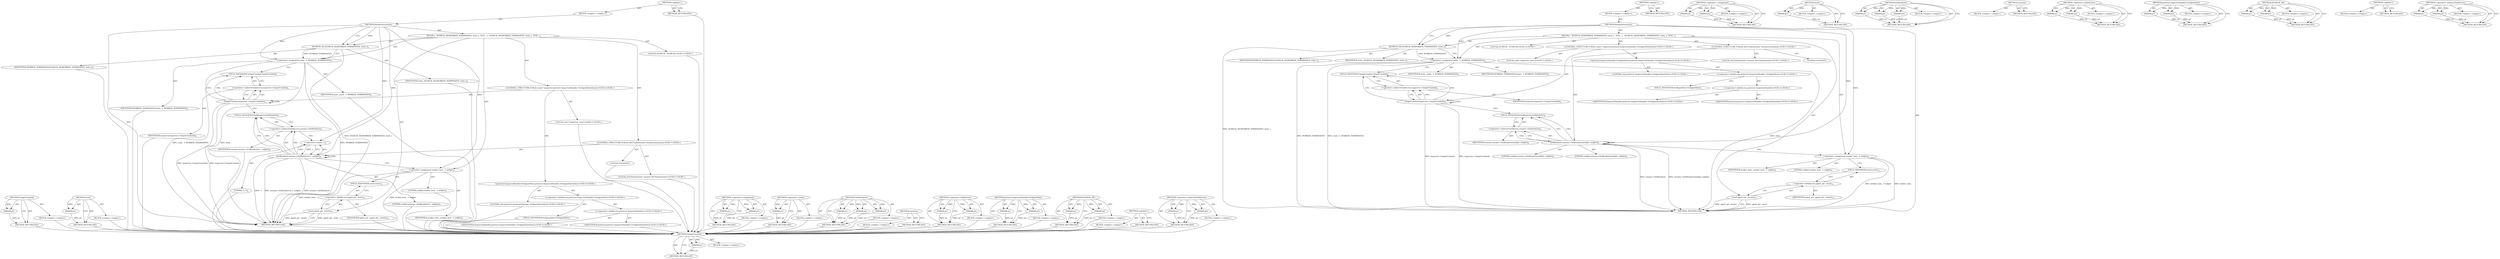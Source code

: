 digraph "&lt;operator&gt;.indirectFieldAccess" {
vulnerable_91 [label=<(METHOD,TargetCrashed)>];
vulnerable_92 [label=<(PARAM,p1)>];
vulnerable_93 [label=<(BLOCK,&lt;empty&gt;,&lt;empty&gt;)>];
vulnerable_94 [label=<(METHOD_RETURN,ANY)>];
vulnerable_6 [label=<(METHOD,&lt;global&gt;)<SUB>1</SUB>>];
vulnerable_7 [label=<(BLOCK,&lt;empty&gt;,&lt;empty&gt;)<SUB>1</SUB>>];
vulnerable_8 [label=<(METHOD,WorkerDestroyed)<SUB>1</SUB>>];
vulnerable_9 [label=<(BLOCK,{
  DCHECK_NE(WORKER_TERMINATED, state_);
  DCH...,{
  DCHECK_NE(WORKER_TERMINATED, state_);
  DCH...)<SUB>1</SUB>>];
vulnerable_10 [label=<(DCHECK_NE,DCHECK_NE(WORKER_TERMINATED, state_))<SUB>2</SUB>>];
vulnerable_11 [label=<(IDENTIFIER,WORKER_TERMINATED,DCHECK_NE(WORKER_TERMINATED, state_))<SUB>2</SUB>>];
vulnerable_12 [label=<(IDENTIFIER,state_,DCHECK_NE(WORKER_TERMINATED, state_))<SUB>2</SUB>>];
vulnerable_13 [label="<(LOCAL,DCHECK : DCHECK)<SUB>3</SUB>>"];
vulnerable_14 [label=<(&lt;operator&gt;.assignment,state_ = WORKER_TERMINATED)<SUB>4</SUB>>];
vulnerable_15 [label=<(IDENTIFIER,state_,state_ = WORKER_TERMINATED)<SUB>4</SUB>>];
vulnerable_16 [label=<(IDENTIFIER,WORKER_TERMINATED,state_ = WORKER_TERMINATED)<SUB>4</SUB>>];
vulnerable_17 [label="<(CONTROL_STRUCTURE,FOR,for (auto* inspector:protocol::InspectorHandler::ForAgentHost(this)))<SUB>5</SUB>>"];
vulnerable_18 [label="<(protocol.InspectorHandler.ForAgentHost,protocol::InspectorHandler::ForAgentHost(this))<SUB>5</SUB>>"];
vulnerable_19 [label="<(&lt;operator&gt;.fieldAccess,protocol::InspectorHandler::ForAgentHost)<SUB>5</SUB>>"];
vulnerable_20 [label="<(&lt;operator&gt;.fieldAccess,protocol::InspectorHandler)<SUB>5</SUB>>"];
vulnerable_21 [label="<(IDENTIFIER,protocol,protocol::InspectorHandler::ForAgentHost(this))<SUB>5</SUB>>"];
vulnerable_22 [label="<(IDENTIFIER,InspectorHandler,protocol::InspectorHandler::ForAgentHost(this))<SUB>5</SUB>>"];
vulnerable_23 [label=<(FIELD_IDENTIFIER,ForAgentHost,ForAgentHost)<SUB>5</SUB>>];
vulnerable_24 [label="<(LITERAL,this,protocol::InspectorHandler::ForAgentHost(this))<SUB>5</SUB>>"];
vulnerable_25 [label="<(LOCAL,auto* inspector: auto*)<SUB>5</SUB>>"];
vulnerable_26 [label=<(TargetCrashed,inspector-&gt;TargetCrashed())<SUB>6</SUB>>];
vulnerable_27 [label=<(&lt;operator&gt;.indirectFieldAccess,inspector-&gt;TargetCrashed)<SUB>6</SUB>>];
vulnerable_28 [label=<(IDENTIFIER,inspector,inspector-&gt;TargetCrashed())<SUB>6</SUB>>];
vulnerable_29 [label=<(FIELD_IDENTIFIER,TargetCrashed,TargetCrashed)<SUB>6</SUB>>];
vulnerable_30 [label="<(CONTROL_STRUCTURE,FOR,for (DevToolsSession* session:sessions()))<SUB>7</SUB>>"];
vulnerable_31 [label=<(sessions,sessions())<SUB>7</SUB>>];
vulnerable_32 [label="<(LOCAL,DevToolsSession* session: DevToolsSession*)<SUB>7</SUB>>"];
vulnerable_33 [label=<(SetRenderer,session-&gt;SetRenderer(nullptr, nullptr))<SUB>8</SUB>>];
vulnerable_34 [label=<(&lt;operator&gt;.indirectFieldAccess,session-&gt;SetRenderer)<SUB>8</SUB>>];
vulnerable_35 [label=<(IDENTIFIER,session,session-&gt;SetRenderer(nullptr, nullptr))<SUB>8</SUB>>];
vulnerable_36 [label=<(FIELD_IDENTIFIER,SetRenderer,SetRenderer)<SUB>8</SUB>>];
vulnerable_37 [label=<(LITERAL,nullptr,session-&gt;SetRenderer(nullptr, nullptr))<SUB>8</SUB>>];
vulnerable_38 [label=<(LITERAL,nullptr,session-&gt;SetRenderer(nullptr, nullptr))<SUB>8</SUB>>];
vulnerable_39 [label=<(&lt;operator&gt;.assignment,worker_host_ = nullptr)<SUB>9</SUB>>];
vulnerable_40 [label=<(IDENTIFIER,worker_host_,worker_host_ = nullptr)<SUB>9</SUB>>];
vulnerable_41 [label=<(LITERAL,nullptr,worker_host_ = nullptr)<SUB>9</SUB>>];
vulnerable_42 [label=<(reset,agent_ptr_.reset())<SUB>10</SUB>>];
vulnerable_43 [label=<(&lt;operator&gt;.fieldAccess,agent_ptr_.reset)<SUB>10</SUB>>];
vulnerable_44 [label=<(IDENTIFIER,agent_ptr_,agent_ptr_.reset())<SUB>10</SUB>>];
vulnerable_45 [label=<(FIELD_IDENTIFIER,reset,reset)<SUB>10</SUB>>];
vulnerable_46 [label=<(METHOD_RETURN,void)<SUB>1</SUB>>];
vulnerable_48 [label=<(METHOD_RETURN,ANY)<SUB>1</SUB>>];
vulnerable_76 [label=<(METHOD,&lt;operator&gt;.assignment)>];
vulnerable_77 [label=<(PARAM,p1)>];
vulnerable_78 [label=<(PARAM,p2)>];
vulnerable_79 [label=<(BLOCK,&lt;empty&gt;,&lt;empty&gt;)>];
vulnerable_80 [label=<(METHOD_RETURN,ANY)>];
vulnerable_109 [label=<(METHOD,reset)>];
vulnerable_110 [label=<(PARAM,p1)>];
vulnerable_111 [label=<(BLOCK,&lt;empty&gt;,&lt;empty&gt;)>];
vulnerable_112 [label=<(METHOD_RETURN,ANY)>];
vulnerable_103 [label=<(METHOD,SetRenderer)>];
vulnerable_104 [label=<(PARAM,p1)>];
vulnerable_105 [label=<(PARAM,p2)>];
vulnerable_106 [label=<(PARAM,p3)>];
vulnerable_107 [label=<(BLOCK,&lt;empty&gt;,&lt;empty&gt;)>];
vulnerable_108 [label=<(METHOD_RETURN,ANY)>];
vulnerable_100 [label=<(METHOD,sessions)>];
vulnerable_101 [label=<(BLOCK,&lt;empty&gt;,&lt;empty&gt;)>];
vulnerable_102 [label=<(METHOD_RETURN,ANY)>];
vulnerable_86 [label=<(METHOD,&lt;operator&gt;.fieldAccess)>];
vulnerable_87 [label=<(PARAM,p1)>];
vulnerable_88 [label=<(PARAM,p2)>];
vulnerable_89 [label=<(BLOCK,&lt;empty&gt;,&lt;empty&gt;)>];
vulnerable_90 [label=<(METHOD_RETURN,ANY)>];
vulnerable_81 [label=<(METHOD,protocol.InspectorHandler.ForAgentHost)>];
vulnerable_82 [label=<(PARAM,p1)>];
vulnerable_83 [label=<(PARAM,p2)>];
vulnerable_84 [label=<(BLOCK,&lt;empty&gt;,&lt;empty&gt;)>];
vulnerable_85 [label=<(METHOD_RETURN,ANY)>];
vulnerable_71 [label=<(METHOD,DCHECK_NE)>];
vulnerable_72 [label=<(PARAM,p1)>];
vulnerable_73 [label=<(PARAM,p2)>];
vulnerable_74 [label=<(BLOCK,&lt;empty&gt;,&lt;empty&gt;)>];
vulnerable_75 [label=<(METHOD_RETURN,ANY)>];
vulnerable_65 [label=<(METHOD,&lt;global&gt;)<SUB>1</SUB>>];
vulnerable_66 [label=<(BLOCK,&lt;empty&gt;,&lt;empty&gt;)>];
vulnerable_67 [label=<(METHOD_RETURN,ANY)>];
vulnerable_95 [label=<(METHOD,&lt;operator&gt;.indirectFieldAccess)>];
vulnerable_96 [label=<(PARAM,p1)>];
vulnerable_97 [label=<(PARAM,p2)>];
vulnerable_98 [label=<(BLOCK,&lt;empty&gt;,&lt;empty&gt;)>];
vulnerable_99 [label=<(METHOD_RETURN,ANY)>];
fixed_94 [label=<(METHOD,TargetCrashed)>];
fixed_95 [label=<(PARAM,p1)>];
fixed_96 [label=<(BLOCK,&lt;empty&gt;,&lt;empty&gt;)>];
fixed_97 [label=<(METHOD_RETURN,ANY)>];
fixed_116 [label=<(METHOD,reset)>];
fixed_117 [label=<(PARAM,p1)>];
fixed_118 [label=<(BLOCK,&lt;empty&gt;,&lt;empty&gt;)>];
fixed_119 [label=<(METHOD_RETURN,ANY)>];
fixed_6 [label=<(METHOD,&lt;global&gt;)<SUB>1</SUB>>];
fixed_7 [label=<(BLOCK,&lt;empty&gt;,&lt;empty&gt;)<SUB>1</SUB>>];
fixed_8 [label=<(METHOD,WorkerDestroyed)<SUB>1</SUB>>];
fixed_9 [label=<(BLOCK,{
  DCHECK_NE(WORKER_TERMINATED, state_);
  DCH...,{
  DCHECK_NE(WORKER_TERMINATED, state_);
  DCH...)<SUB>1</SUB>>];
fixed_10 [label=<(DCHECK_NE,DCHECK_NE(WORKER_TERMINATED, state_))<SUB>2</SUB>>];
fixed_11 [label=<(IDENTIFIER,WORKER_TERMINATED,DCHECK_NE(WORKER_TERMINATED, state_))<SUB>2</SUB>>];
fixed_12 [label=<(IDENTIFIER,state_,DCHECK_NE(WORKER_TERMINATED, state_))<SUB>2</SUB>>];
fixed_13 [label="<(LOCAL,DCHECK : DCHECK)<SUB>3</SUB>>"];
fixed_14 [label=<(&lt;operator&gt;.assignment,state_ = WORKER_TERMINATED)<SUB>4</SUB>>];
fixed_15 [label=<(IDENTIFIER,state_,state_ = WORKER_TERMINATED)<SUB>4</SUB>>];
fixed_16 [label=<(IDENTIFIER,WORKER_TERMINATED,state_ = WORKER_TERMINATED)<SUB>4</SUB>>];
fixed_17 [label="<(CONTROL_STRUCTURE,FOR,for (auto* inspector:protocol::InspectorHandler::ForAgentHost(this)))<SUB>5</SUB>>"];
fixed_18 [label="<(protocol.InspectorHandler.ForAgentHost,protocol::InspectorHandler::ForAgentHost(this))<SUB>5</SUB>>"];
fixed_19 [label="<(&lt;operator&gt;.fieldAccess,protocol::InspectorHandler::ForAgentHost)<SUB>5</SUB>>"];
fixed_20 [label="<(&lt;operator&gt;.fieldAccess,protocol::InspectorHandler)<SUB>5</SUB>>"];
fixed_21 [label="<(IDENTIFIER,protocol,protocol::InspectorHandler::ForAgentHost(this))<SUB>5</SUB>>"];
fixed_22 [label="<(IDENTIFIER,InspectorHandler,protocol::InspectorHandler::ForAgentHost(this))<SUB>5</SUB>>"];
fixed_23 [label=<(FIELD_IDENTIFIER,ForAgentHost,ForAgentHost)<SUB>5</SUB>>];
fixed_24 [label="<(LITERAL,this,protocol::InspectorHandler::ForAgentHost(this))<SUB>5</SUB>>"];
fixed_25 [label="<(LOCAL,auto* inspector: auto*)<SUB>5</SUB>>"];
fixed_26 [label=<(TargetCrashed,inspector-&gt;TargetCrashed())<SUB>6</SUB>>];
fixed_27 [label=<(&lt;operator&gt;.indirectFieldAccess,inspector-&gt;TargetCrashed)<SUB>6</SUB>>];
fixed_28 [label=<(IDENTIFIER,inspector,inspector-&gt;TargetCrashed())<SUB>6</SUB>>];
fixed_29 [label=<(FIELD_IDENTIFIER,TargetCrashed,TargetCrashed)<SUB>6</SUB>>];
fixed_30 [label="<(CONTROL_STRUCTURE,FOR,for (DevToolsSession* session:sessions()))<SUB>7</SUB>>"];
fixed_31 [label=<(sessions,sessions())<SUB>7</SUB>>];
fixed_32 [label="<(LOCAL,DevToolsSession* session: DevToolsSession*)<SUB>7</SUB>>"];
fixed_33 [label=<(SetRenderer,session-&gt;SetRenderer(-1, nullptr))<SUB>8</SUB>>];
fixed_34 [label=<(&lt;operator&gt;.indirectFieldAccess,session-&gt;SetRenderer)<SUB>8</SUB>>];
fixed_35 [label=<(IDENTIFIER,session,session-&gt;SetRenderer(-1, nullptr))<SUB>8</SUB>>];
fixed_36 [label=<(FIELD_IDENTIFIER,SetRenderer,SetRenderer)<SUB>8</SUB>>];
fixed_37 [label=<(&lt;operator&gt;.minus,-1)<SUB>8</SUB>>];
fixed_38 [label=<(LITERAL,1,-1)<SUB>8</SUB>>];
fixed_39 [label=<(LITERAL,nullptr,session-&gt;SetRenderer(-1, nullptr))<SUB>8</SUB>>];
fixed_40 [label=<(&lt;operator&gt;.assignment,worker_host_ = nullptr)<SUB>9</SUB>>];
fixed_41 [label=<(IDENTIFIER,worker_host_,worker_host_ = nullptr)<SUB>9</SUB>>];
fixed_42 [label=<(LITERAL,nullptr,worker_host_ = nullptr)<SUB>9</SUB>>];
fixed_43 [label=<(reset,agent_ptr_.reset())<SUB>10</SUB>>];
fixed_44 [label=<(&lt;operator&gt;.fieldAccess,agent_ptr_.reset)<SUB>10</SUB>>];
fixed_45 [label=<(IDENTIFIER,agent_ptr_,agent_ptr_.reset())<SUB>10</SUB>>];
fixed_46 [label=<(FIELD_IDENTIFIER,reset,reset)<SUB>10</SUB>>];
fixed_47 [label=<(METHOD_RETURN,void)<SUB>1</SUB>>];
fixed_49 [label=<(METHOD_RETURN,ANY)<SUB>1</SUB>>];
fixed_79 [label=<(METHOD,&lt;operator&gt;.assignment)>];
fixed_80 [label=<(PARAM,p1)>];
fixed_81 [label=<(PARAM,p2)>];
fixed_82 [label=<(BLOCK,&lt;empty&gt;,&lt;empty&gt;)>];
fixed_83 [label=<(METHOD_RETURN,ANY)>];
fixed_112 [label=<(METHOD,&lt;operator&gt;.minus)>];
fixed_113 [label=<(PARAM,p1)>];
fixed_114 [label=<(BLOCK,&lt;empty&gt;,&lt;empty&gt;)>];
fixed_115 [label=<(METHOD_RETURN,ANY)>];
fixed_106 [label=<(METHOD,SetRenderer)>];
fixed_107 [label=<(PARAM,p1)>];
fixed_108 [label=<(PARAM,p2)>];
fixed_109 [label=<(PARAM,p3)>];
fixed_110 [label=<(BLOCK,&lt;empty&gt;,&lt;empty&gt;)>];
fixed_111 [label=<(METHOD_RETURN,ANY)>];
fixed_103 [label=<(METHOD,sessions)>];
fixed_104 [label=<(BLOCK,&lt;empty&gt;,&lt;empty&gt;)>];
fixed_105 [label=<(METHOD_RETURN,ANY)>];
fixed_89 [label=<(METHOD,&lt;operator&gt;.fieldAccess)>];
fixed_90 [label=<(PARAM,p1)>];
fixed_91 [label=<(PARAM,p2)>];
fixed_92 [label=<(BLOCK,&lt;empty&gt;,&lt;empty&gt;)>];
fixed_93 [label=<(METHOD_RETURN,ANY)>];
fixed_84 [label=<(METHOD,protocol.InspectorHandler.ForAgentHost)>];
fixed_85 [label=<(PARAM,p1)>];
fixed_86 [label=<(PARAM,p2)>];
fixed_87 [label=<(BLOCK,&lt;empty&gt;,&lt;empty&gt;)>];
fixed_88 [label=<(METHOD_RETURN,ANY)>];
fixed_74 [label=<(METHOD,DCHECK_NE)>];
fixed_75 [label=<(PARAM,p1)>];
fixed_76 [label=<(PARAM,p2)>];
fixed_77 [label=<(BLOCK,&lt;empty&gt;,&lt;empty&gt;)>];
fixed_78 [label=<(METHOD_RETURN,ANY)>];
fixed_68 [label=<(METHOD,&lt;global&gt;)<SUB>1</SUB>>];
fixed_69 [label=<(BLOCK,&lt;empty&gt;,&lt;empty&gt;)>];
fixed_70 [label=<(METHOD_RETURN,ANY)>];
fixed_98 [label=<(METHOD,&lt;operator&gt;.indirectFieldAccess)>];
fixed_99 [label=<(PARAM,p1)>];
fixed_100 [label=<(PARAM,p2)>];
fixed_101 [label=<(BLOCK,&lt;empty&gt;,&lt;empty&gt;)>];
fixed_102 [label=<(METHOD_RETURN,ANY)>];
vulnerable_91 -> vulnerable_92  [key=0, label="AST: "];
vulnerable_91 -> vulnerable_92  [key=1, label="DDG: "];
vulnerable_91 -> vulnerable_93  [key=0, label="AST: "];
vulnerable_91 -> vulnerable_94  [key=0, label="AST: "];
vulnerable_91 -> vulnerable_94  [key=1, label="CFG: "];
vulnerable_92 -> vulnerable_94  [key=0, label="DDG: p1"];
vulnerable_6 -> vulnerable_7  [key=0, label="AST: "];
vulnerable_6 -> vulnerable_48  [key=0, label="AST: "];
vulnerable_6 -> vulnerable_48  [key=1, label="CFG: "];
vulnerable_7 -> vulnerable_8  [key=0, label="AST: "];
vulnerable_8 -> vulnerable_9  [key=0, label="AST: "];
vulnerable_8 -> vulnerable_46  [key=0, label="AST: "];
vulnerable_8 -> vulnerable_10  [key=0, label="CFG: "];
vulnerable_8 -> vulnerable_10  [key=1, label="DDG: "];
vulnerable_8 -> vulnerable_14  [key=0, label="DDG: "];
vulnerable_8 -> vulnerable_39  [key=0, label="DDG: "];
vulnerable_8 -> vulnerable_33  [key=0, label="DDG: "];
vulnerable_9 -> vulnerable_10  [key=0, label="AST: "];
vulnerable_9 -> vulnerable_13  [key=0, label="AST: "];
vulnerable_9 -> vulnerable_14  [key=0, label="AST: "];
vulnerable_9 -> vulnerable_17  [key=0, label="AST: "];
vulnerable_9 -> vulnerable_30  [key=0, label="AST: "];
vulnerable_9 -> vulnerable_39  [key=0, label="AST: "];
vulnerable_9 -> vulnerable_42  [key=0, label="AST: "];
vulnerable_10 -> vulnerable_11  [key=0, label="AST: "];
vulnerable_10 -> vulnerable_12  [key=0, label="AST: "];
vulnerable_10 -> vulnerable_14  [key=0, label="CFG: "];
vulnerable_10 -> vulnerable_14  [key=1, label="DDG: WORKER_TERMINATED"];
vulnerable_10 -> vulnerable_46  [key=0, label="DDG: DCHECK_NE(WORKER_TERMINATED, state_)"];
vulnerable_14 -> vulnerable_15  [key=0, label="AST: "];
vulnerable_14 -> vulnerable_16  [key=0, label="AST: "];
vulnerable_14 -> vulnerable_29  [key=0, label="CFG: "];
vulnerable_14 -> vulnerable_46  [key=0, label="DDG: state_"];
vulnerable_14 -> vulnerable_46  [key=1, label="DDG: WORKER_TERMINATED"];
vulnerable_14 -> vulnerable_46  [key=2, label="DDG: state_ = WORKER_TERMINATED"];
vulnerable_17 -> vulnerable_18  [key=0, label="AST: "];
vulnerable_17 -> vulnerable_25  [key=0, label="AST: "];
vulnerable_17 -> vulnerable_26  [key=0, label="AST: "];
vulnerable_18 -> vulnerable_19  [key=0, label="AST: "];
vulnerable_18 -> vulnerable_24  [key=0, label="AST: "];
vulnerable_19 -> vulnerable_20  [key=0, label="AST: "];
vulnerable_19 -> vulnerable_23  [key=0, label="AST: "];
vulnerable_20 -> vulnerable_21  [key=0, label="AST: "];
vulnerable_20 -> vulnerable_22  [key=0, label="AST: "];
vulnerable_26 -> vulnerable_27  [key=0, label="AST: "];
vulnerable_26 -> vulnerable_27  [key=1, label="CDG: "];
vulnerable_26 -> vulnerable_29  [key=0, label="CFG: "];
vulnerable_26 -> vulnerable_29  [key=1, label="CDG: "];
vulnerable_26 -> vulnerable_36  [key=0, label="CFG: "];
vulnerable_26 -> vulnerable_46  [key=0, label="DDG: inspector-&gt;TargetCrashed"];
vulnerable_26 -> vulnerable_46  [key=1, label="DDG: inspector-&gt;TargetCrashed()"];
vulnerable_26 -> vulnerable_26  [key=0, label="CDG: "];
vulnerable_27 -> vulnerable_28  [key=0, label="AST: "];
vulnerable_27 -> vulnerable_29  [key=0, label="AST: "];
vulnerable_27 -> vulnerable_26  [key=0, label="CFG: "];
vulnerable_29 -> vulnerable_27  [key=0, label="CFG: "];
vulnerable_30 -> vulnerable_31  [key=0, label="AST: "];
vulnerable_30 -> vulnerable_32  [key=0, label="AST: "];
vulnerable_30 -> vulnerable_33  [key=0, label="AST: "];
vulnerable_33 -> vulnerable_34  [key=0, label="AST: "];
vulnerable_33 -> vulnerable_34  [key=1, label="CDG: "];
vulnerable_33 -> vulnerable_37  [key=0, label="AST: "];
vulnerable_33 -> vulnerable_38  [key=0, label="AST: "];
vulnerable_33 -> vulnerable_36  [key=0, label="CFG: "];
vulnerable_33 -> vulnerable_36  [key=1, label="CDG: "];
vulnerable_33 -> vulnerable_39  [key=0, label="CFG: "];
vulnerable_33 -> vulnerable_46  [key=0, label="DDG: session-&gt;SetRenderer"];
vulnerable_33 -> vulnerable_46  [key=1, label="DDG: session-&gt;SetRenderer(nullptr, nullptr)"];
vulnerable_33 -> vulnerable_33  [key=0, label="CDG: "];
vulnerable_34 -> vulnerable_35  [key=0, label="AST: "];
vulnerable_34 -> vulnerable_36  [key=0, label="AST: "];
vulnerable_34 -> vulnerable_33  [key=0, label="CFG: "];
vulnerable_36 -> vulnerable_34  [key=0, label="CFG: "];
vulnerable_39 -> vulnerable_40  [key=0, label="AST: "];
vulnerable_39 -> vulnerable_41  [key=0, label="AST: "];
vulnerable_39 -> vulnerable_45  [key=0, label="CFG: "];
vulnerable_39 -> vulnerable_46  [key=0, label="DDG: worker_host_ = nullptr"];
vulnerable_39 -> vulnerable_46  [key=1, label="DDG: worker_host_"];
vulnerable_42 -> vulnerable_43  [key=0, label="AST: "];
vulnerable_42 -> vulnerable_46  [key=0, label="CFG: "];
vulnerable_42 -> vulnerable_46  [key=1, label="DDG: agent_ptr_.reset"];
vulnerable_42 -> vulnerable_46  [key=2, label="DDG: agent_ptr_.reset()"];
vulnerable_43 -> vulnerable_44  [key=0, label="AST: "];
vulnerable_43 -> vulnerable_45  [key=0, label="AST: "];
vulnerable_43 -> vulnerable_42  [key=0, label="CFG: "];
vulnerable_45 -> vulnerable_43  [key=0, label="CFG: "];
vulnerable_76 -> vulnerable_77  [key=0, label="AST: "];
vulnerable_76 -> vulnerable_77  [key=1, label="DDG: "];
vulnerable_76 -> vulnerable_79  [key=0, label="AST: "];
vulnerable_76 -> vulnerable_78  [key=0, label="AST: "];
vulnerable_76 -> vulnerable_78  [key=1, label="DDG: "];
vulnerable_76 -> vulnerable_80  [key=0, label="AST: "];
vulnerable_76 -> vulnerable_80  [key=1, label="CFG: "];
vulnerable_77 -> vulnerable_80  [key=0, label="DDG: p1"];
vulnerable_78 -> vulnerable_80  [key=0, label="DDG: p2"];
vulnerable_109 -> vulnerable_110  [key=0, label="AST: "];
vulnerable_109 -> vulnerable_110  [key=1, label="DDG: "];
vulnerable_109 -> vulnerable_111  [key=0, label="AST: "];
vulnerable_109 -> vulnerable_112  [key=0, label="AST: "];
vulnerable_109 -> vulnerable_112  [key=1, label="CFG: "];
vulnerable_110 -> vulnerable_112  [key=0, label="DDG: p1"];
vulnerable_103 -> vulnerable_104  [key=0, label="AST: "];
vulnerable_103 -> vulnerable_104  [key=1, label="DDG: "];
vulnerable_103 -> vulnerable_107  [key=0, label="AST: "];
vulnerable_103 -> vulnerable_105  [key=0, label="AST: "];
vulnerable_103 -> vulnerable_105  [key=1, label="DDG: "];
vulnerable_103 -> vulnerable_108  [key=0, label="AST: "];
vulnerable_103 -> vulnerable_108  [key=1, label="CFG: "];
vulnerable_103 -> vulnerable_106  [key=0, label="AST: "];
vulnerable_103 -> vulnerable_106  [key=1, label="DDG: "];
vulnerable_104 -> vulnerable_108  [key=0, label="DDG: p1"];
vulnerable_105 -> vulnerable_108  [key=0, label="DDG: p2"];
vulnerable_106 -> vulnerable_108  [key=0, label="DDG: p3"];
vulnerable_100 -> vulnerable_101  [key=0, label="AST: "];
vulnerable_100 -> vulnerable_102  [key=0, label="AST: "];
vulnerable_100 -> vulnerable_102  [key=1, label="CFG: "];
vulnerable_86 -> vulnerable_87  [key=0, label="AST: "];
vulnerable_86 -> vulnerable_87  [key=1, label="DDG: "];
vulnerable_86 -> vulnerable_89  [key=0, label="AST: "];
vulnerable_86 -> vulnerable_88  [key=0, label="AST: "];
vulnerable_86 -> vulnerable_88  [key=1, label="DDG: "];
vulnerable_86 -> vulnerable_90  [key=0, label="AST: "];
vulnerable_86 -> vulnerable_90  [key=1, label="CFG: "];
vulnerable_87 -> vulnerable_90  [key=0, label="DDG: p1"];
vulnerable_88 -> vulnerable_90  [key=0, label="DDG: p2"];
vulnerable_81 -> vulnerable_82  [key=0, label="AST: "];
vulnerable_81 -> vulnerable_82  [key=1, label="DDG: "];
vulnerable_81 -> vulnerable_84  [key=0, label="AST: "];
vulnerable_81 -> vulnerable_83  [key=0, label="AST: "];
vulnerable_81 -> vulnerable_83  [key=1, label="DDG: "];
vulnerable_81 -> vulnerable_85  [key=0, label="AST: "];
vulnerable_81 -> vulnerable_85  [key=1, label="CFG: "];
vulnerable_82 -> vulnerable_85  [key=0, label="DDG: p1"];
vulnerable_83 -> vulnerable_85  [key=0, label="DDG: p2"];
vulnerable_71 -> vulnerable_72  [key=0, label="AST: "];
vulnerable_71 -> vulnerable_72  [key=1, label="DDG: "];
vulnerable_71 -> vulnerable_74  [key=0, label="AST: "];
vulnerable_71 -> vulnerable_73  [key=0, label="AST: "];
vulnerable_71 -> vulnerable_73  [key=1, label="DDG: "];
vulnerable_71 -> vulnerable_75  [key=0, label="AST: "];
vulnerable_71 -> vulnerable_75  [key=1, label="CFG: "];
vulnerable_72 -> vulnerable_75  [key=0, label="DDG: p1"];
vulnerable_73 -> vulnerable_75  [key=0, label="DDG: p2"];
vulnerable_65 -> vulnerable_66  [key=0, label="AST: "];
vulnerable_65 -> vulnerable_67  [key=0, label="AST: "];
vulnerable_65 -> vulnerable_67  [key=1, label="CFG: "];
vulnerable_95 -> vulnerable_96  [key=0, label="AST: "];
vulnerable_95 -> vulnerable_96  [key=1, label="DDG: "];
vulnerable_95 -> vulnerable_98  [key=0, label="AST: "];
vulnerable_95 -> vulnerable_97  [key=0, label="AST: "];
vulnerable_95 -> vulnerable_97  [key=1, label="DDG: "];
vulnerable_95 -> vulnerable_99  [key=0, label="AST: "];
vulnerable_95 -> vulnerable_99  [key=1, label="CFG: "];
vulnerable_96 -> vulnerable_99  [key=0, label="DDG: p1"];
vulnerable_97 -> vulnerable_99  [key=0, label="DDG: p2"];
fixed_94 -> fixed_95  [key=0, label="AST: "];
fixed_94 -> fixed_95  [key=1, label="DDG: "];
fixed_94 -> fixed_96  [key=0, label="AST: "];
fixed_94 -> fixed_97  [key=0, label="AST: "];
fixed_94 -> fixed_97  [key=1, label="CFG: "];
fixed_95 -> fixed_97  [key=0, label="DDG: p1"];
fixed_96 -> vulnerable_91  [key=0];
fixed_97 -> vulnerable_91  [key=0];
fixed_116 -> fixed_117  [key=0, label="AST: "];
fixed_116 -> fixed_117  [key=1, label="DDG: "];
fixed_116 -> fixed_118  [key=0, label="AST: "];
fixed_116 -> fixed_119  [key=0, label="AST: "];
fixed_116 -> fixed_119  [key=1, label="CFG: "];
fixed_117 -> fixed_119  [key=0, label="DDG: p1"];
fixed_118 -> vulnerable_91  [key=0];
fixed_119 -> vulnerable_91  [key=0];
fixed_6 -> fixed_7  [key=0, label="AST: "];
fixed_6 -> fixed_49  [key=0, label="AST: "];
fixed_6 -> fixed_49  [key=1, label="CFG: "];
fixed_7 -> fixed_8  [key=0, label="AST: "];
fixed_8 -> fixed_9  [key=0, label="AST: "];
fixed_8 -> fixed_47  [key=0, label="AST: "];
fixed_8 -> fixed_10  [key=0, label="CFG: "];
fixed_8 -> fixed_10  [key=1, label="DDG: "];
fixed_8 -> fixed_14  [key=0, label="DDG: "];
fixed_8 -> fixed_40  [key=0, label="DDG: "];
fixed_8 -> fixed_33  [key=0, label="DDG: "];
fixed_8 -> fixed_37  [key=0, label="DDG: "];
fixed_9 -> fixed_10  [key=0, label="AST: "];
fixed_9 -> fixed_13  [key=0, label="AST: "];
fixed_9 -> fixed_14  [key=0, label="AST: "];
fixed_9 -> fixed_17  [key=0, label="AST: "];
fixed_9 -> fixed_30  [key=0, label="AST: "];
fixed_9 -> fixed_40  [key=0, label="AST: "];
fixed_9 -> fixed_43  [key=0, label="AST: "];
fixed_10 -> fixed_11  [key=0, label="AST: "];
fixed_10 -> fixed_12  [key=0, label="AST: "];
fixed_10 -> fixed_14  [key=0, label="CFG: "];
fixed_10 -> fixed_14  [key=1, label="DDG: WORKER_TERMINATED"];
fixed_10 -> fixed_47  [key=0, label="DDG: DCHECK_NE(WORKER_TERMINATED, state_)"];
fixed_11 -> vulnerable_91  [key=0];
fixed_12 -> vulnerable_91  [key=0];
fixed_13 -> vulnerable_91  [key=0];
fixed_14 -> fixed_15  [key=0, label="AST: "];
fixed_14 -> fixed_16  [key=0, label="AST: "];
fixed_14 -> fixed_29  [key=0, label="CFG: "];
fixed_14 -> fixed_47  [key=0, label="DDG: state_"];
fixed_14 -> fixed_47  [key=1, label="DDG: WORKER_TERMINATED"];
fixed_14 -> fixed_47  [key=2, label="DDG: state_ = WORKER_TERMINATED"];
fixed_15 -> vulnerable_91  [key=0];
fixed_16 -> vulnerable_91  [key=0];
fixed_17 -> fixed_18  [key=0, label="AST: "];
fixed_17 -> fixed_25  [key=0, label="AST: "];
fixed_17 -> fixed_26  [key=0, label="AST: "];
fixed_18 -> fixed_19  [key=0, label="AST: "];
fixed_18 -> fixed_24  [key=0, label="AST: "];
fixed_19 -> fixed_20  [key=0, label="AST: "];
fixed_19 -> fixed_23  [key=0, label="AST: "];
fixed_20 -> fixed_21  [key=0, label="AST: "];
fixed_20 -> fixed_22  [key=0, label="AST: "];
fixed_21 -> vulnerable_91  [key=0];
fixed_22 -> vulnerable_91  [key=0];
fixed_23 -> vulnerable_91  [key=0];
fixed_24 -> vulnerable_91  [key=0];
fixed_25 -> vulnerable_91  [key=0];
fixed_26 -> fixed_27  [key=0, label="AST: "];
fixed_26 -> fixed_27  [key=1, label="CDG: "];
fixed_26 -> fixed_29  [key=0, label="CFG: "];
fixed_26 -> fixed_29  [key=1, label="CDG: "];
fixed_26 -> fixed_36  [key=0, label="CFG: "];
fixed_26 -> fixed_47  [key=0, label="DDG: inspector-&gt;TargetCrashed"];
fixed_26 -> fixed_47  [key=1, label="DDG: inspector-&gt;TargetCrashed()"];
fixed_26 -> fixed_26  [key=0, label="CDG: "];
fixed_27 -> fixed_28  [key=0, label="AST: "];
fixed_27 -> fixed_29  [key=0, label="AST: "];
fixed_27 -> fixed_26  [key=0, label="CFG: "];
fixed_28 -> vulnerable_91  [key=0];
fixed_29 -> fixed_27  [key=0, label="CFG: "];
fixed_30 -> fixed_31  [key=0, label="AST: "];
fixed_30 -> fixed_32  [key=0, label="AST: "];
fixed_30 -> fixed_33  [key=0, label="AST: "];
fixed_31 -> vulnerable_91  [key=0];
fixed_32 -> vulnerable_91  [key=0];
fixed_33 -> fixed_34  [key=0, label="AST: "];
fixed_33 -> fixed_34  [key=1, label="CDG: "];
fixed_33 -> fixed_37  [key=0, label="AST: "];
fixed_33 -> fixed_37  [key=1, label="CDG: "];
fixed_33 -> fixed_39  [key=0, label="AST: "];
fixed_33 -> fixed_36  [key=0, label="CFG: "];
fixed_33 -> fixed_36  [key=1, label="CDG: "];
fixed_33 -> fixed_40  [key=0, label="CFG: "];
fixed_33 -> fixed_47  [key=0, label="DDG: session-&gt;SetRenderer"];
fixed_33 -> fixed_47  [key=1, label="DDG: -1"];
fixed_33 -> fixed_47  [key=2, label="DDG: session-&gt;SetRenderer(-1, nullptr)"];
fixed_33 -> fixed_33  [key=0, label="CDG: "];
fixed_34 -> fixed_35  [key=0, label="AST: "];
fixed_34 -> fixed_36  [key=0, label="AST: "];
fixed_34 -> fixed_37  [key=0, label="CFG: "];
fixed_35 -> vulnerable_91  [key=0];
fixed_36 -> fixed_34  [key=0, label="CFG: "];
fixed_37 -> fixed_38  [key=0, label="AST: "];
fixed_37 -> fixed_33  [key=0, label="CFG: "];
fixed_37 -> fixed_33  [key=1, label="DDG: 1"];
fixed_38 -> vulnerable_91  [key=0];
fixed_39 -> vulnerable_91  [key=0];
fixed_40 -> fixed_41  [key=0, label="AST: "];
fixed_40 -> fixed_42  [key=0, label="AST: "];
fixed_40 -> fixed_46  [key=0, label="CFG: "];
fixed_40 -> fixed_47  [key=0, label="DDG: worker_host_ = nullptr"];
fixed_40 -> fixed_47  [key=1, label="DDG: worker_host_"];
fixed_41 -> vulnerable_91  [key=0];
fixed_42 -> vulnerable_91  [key=0];
fixed_43 -> fixed_44  [key=0, label="AST: "];
fixed_43 -> fixed_47  [key=0, label="CFG: "];
fixed_43 -> fixed_47  [key=1, label="DDG: agent_ptr_.reset"];
fixed_43 -> fixed_47  [key=2, label="DDG: agent_ptr_.reset()"];
fixed_44 -> fixed_45  [key=0, label="AST: "];
fixed_44 -> fixed_46  [key=0, label="AST: "];
fixed_44 -> fixed_43  [key=0, label="CFG: "];
fixed_45 -> vulnerable_91  [key=0];
fixed_46 -> fixed_44  [key=0, label="CFG: "];
fixed_47 -> vulnerable_91  [key=0];
fixed_49 -> vulnerable_91  [key=0];
fixed_79 -> fixed_80  [key=0, label="AST: "];
fixed_79 -> fixed_80  [key=1, label="DDG: "];
fixed_79 -> fixed_82  [key=0, label="AST: "];
fixed_79 -> fixed_81  [key=0, label="AST: "];
fixed_79 -> fixed_81  [key=1, label="DDG: "];
fixed_79 -> fixed_83  [key=0, label="AST: "];
fixed_79 -> fixed_83  [key=1, label="CFG: "];
fixed_80 -> fixed_83  [key=0, label="DDG: p1"];
fixed_81 -> fixed_83  [key=0, label="DDG: p2"];
fixed_82 -> vulnerable_91  [key=0];
fixed_83 -> vulnerable_91  [key=0];
fixed_112 -> fixed_113  [key=0, label="AST: "];
fixed_112 -> fixed_113  [key=1, label="DDG: "];
fixed_112 -> fixed_114  [key=0, label="AST: "];
fixed_112 -> fixed_115  [key=0, label="AST: "];
fixed_112 -> fixed_115  [key=1, label="CFG: "];
fixed_113 -> fixed_115  [key=0, label="DDG: p1"];
fixed_114 -> vulnerable_91  [key=0];
fixed_115 -> vulnerable_91  [key=0];
fixed_106 -> fixed_107  [key=0, label="AST: "];
fixed_106 -> fixed_107  [key=1, label="DDG: "];
fixed_106 -> fixed_110  [key=0, label="AST: "];
fixed_106 -> fixed_108  [key=0, label="AST: "];
fixed_106 -> fixed_108  [key=1, label="DDG: "];
fixed_106 -> fixed_111  [key=0, label="AST: "];
fixed_106 -> fixed_111  [key=1, label="CFG: "];
fixed_106 -> fixed_109  [key=0, label="AST: "];
fixed_106 -> fixed_109  [key=1, label="DDG: "];
fixed_107 -> fixed_111  [key=0, label="DDG: p1"];
fixed_108 -> fixed_111  [key=0, label="DDG: p2"];
fixed_109 -> fixed_111  [key=0, label="DDG: p3"];
fixed_110 -> vulnerable_91  [key=0];
fixed_111 -> vulnerable_91  [key=0];
fixed_103 -> fixed_104  [key=0, label="AST: "];
fixed_103 -> fixed_105  [key=0, label="AST: "];
fixed_103 -> fixed_105  [key=1, label="CFG: "];
fixed_104 -> vulnerable_91  [key=0];
fixed_105 -> vulnerable_91  [key=0];
fixed_89 -> fixed_90  [key=0, label="AST: "];
fixed_89 -> fixed_90  [key=1, label="DDG: "];
fixed_89 -> fixed_92  [key=0, label="AST: "];
fixed_89 -> fixed_91  [key=0, label="AST: "];
fixed_89 -> fixed_91  [key=1, label="DDG: "];
fixed_89 -> fixed_93  [key=0, label="AST: "];
fixed_89 -> fixed_93  [key=1, label="CFG: "];
fixed_90 -> fixed_93  [key=0, label="DDG: p1"];
fixed_91 -> fixed_93  [key=0, label="DDG: p2"];
fixed_92 -> vulnerable_91  [key=0];
fixed_93 -> vulnerable_91  [key=0];
fixed_84 -> fixed_85  [key=0, label="AST: "];
fixed_84 -> fixed_85  [key=1, label="DDG: "];
fixed_84 -> fixed_87  [key=0, label="AST: "];
fixed_84 -> fixed_86  [key=0, label="AST: "];
fixed_84 -> fixed_86  [key=1, label="DDG: "];
fixed_84 -> fixed_88  [key=0, label="AST: "];
fixed_84 -> fixed_88  [key=1, label="CFG: "];
fixed_85 -> fixed_88  [key=0, label="DDG: p1"];
fixed_86 -> fixed_88  [key=0, label="DDG: p2"];
fixed_87 -> vulnerable_91  [key=0];
fixed_88 -> vulnerable_91  [key=0];
fixed_74 -> fixed_75  [key=0, label="AST: "];
fixed_74 -> fixed_75  [key=1, label="DDG: "];
fixed_74 -> fixed_77  [key=0, label="AST: "];
fixed_74 -> fixed_76  [key=0, label="AST: "];
fixed_74 -> fixed_76  [key=1, label="DDG: "];
fixed_74 -> fixed_78  [key=0, label="AST: "];
fixed_74 -> fixed_78  [key=1, label="CFG: "];
fixed_75 -> fixed_78  [key=0, label="DDG: p1"];
fixed_76 -> fixed_78  [key=0, label="DDG: p2"];
fixed_77 -> vulnerable_91  [key=0];
fixed_78 -> vulnerable_91  [key=0];
fixed_68 -> fixed_69  [key=0, label="AST: "];
fixed_68 -> fixed_70  [key=0, label="AST: "];
fixed_68 -> fixed_70  [key=1, label="CFG: "];
fixed_69 -> vulnerable_91  [key=0];
fixed_70 -> vulnerable_91  [key=0];
fixed_98 -> fixed_99  [key=0, label="AST: "];
fixed_98 -> fixed_99  [key=1, label="DDG: "];
fixed_98 -> fixed_101  [key=0, label="AST: "];
fixed_98 -> fixed_100  [key=0, label="AST: "];
fixed_98 -> fixed_100  [key=1, label="DDG: "];
fixed_98 -> fixed_102  [key=0, label="AST: "];
fixed_98 -> fixed_102  [key=1, label="CFG: "];
fixed_99 -> fixed_102  [key=0, label="DDG: p1"];
fixed_100 -> fixed_102  [key=0, label="DDG: p2"];
fixed_101 -> vulnerable_91  [key=0];
fixed_102 -> vulnerable_91  [key=0];
}
